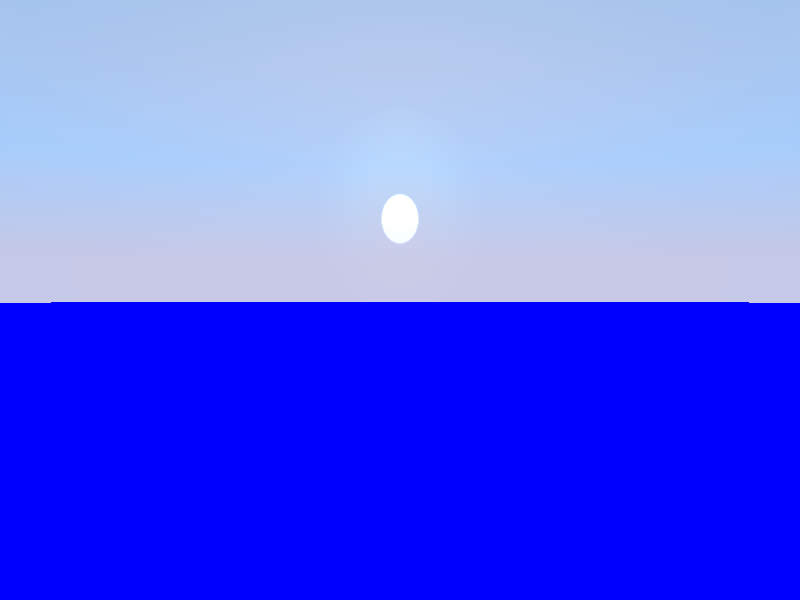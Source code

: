 #version 3.7;

        
global_settings {
    assumed_gamma 1.0
    max_trace_level 100
    ambient_light rgb <1, 1, 0.6>
}

//Files with predefined colors and textures
#include "colors.inc"

#local sun_angle = 5;
#local sun_distance = 200;

#local sun_height = sun_distance * tan(radians(sun_angle));
#local sun_radius = sun_distance * tan(0.01); // approx half a degree in radians

#declare Target = <0, sun_height, sun_distance>;
#declare Observer = <0, 0.020, 0>;
     
sky_sphere {

	pigment { wood color_map { // sun sky
		[0.05 color rgb <1.0, 1.0, 0.75> * 5] // this index is size of sun
		[0.055 color rgb <1,1,.9>] // this one starts the fade out edge of sun
		[0.15 color rgb <.8,.9,1>]
		[0.25 color rgb <.6,.7,.9>]
		[1.00 color rgb <.3,.6,.9>]
	} rotate <-sun_angle, 0, 0> } // places sun (raise or lower x for altitude, y for left/right)

	pigment {gradient y color_map { // horizon sky
		[-0.1 color rgbf <0.6, 0.6, 0.8, 0.1>]
		[0.05 color rgbf <0.6, 0.6, 0.80, 0.1>] // this index is size of sun
		[0.15 color rgbf <0.5, 0.7, 1.0, 0.33>]
		[0.25 color rgbf <.6,.7,.9,.5>]
		[1.00 color rgbf <.3,.6,.7,1>]
	} rotate <0.5, 0, 0> } // Rotates it so we still have light BELOW eye level
}     
     
light_source {
	<0, sun_distance * tan(radians(sun_angle)), sun_distance> color 1
}

                
#declare FlatEarth = plane {
	y, 0
}

# declare GlobeEarth = sphere {
	<0, 0, 0>, 6371
	translate <0, -6371, 0>
}	

object { GlobeEarth 
	texture {
		pigment { color Blue }
	finish { reflection { 0.8 } ambient 0.0 diffuse 0.0 }
	normal { bumps 0.1 turbulence 1 scale 0.002 }
	}
}


#declare SkyPigment = rgb <0.3, 0.6, 0.9>;
 
////////////////////////////////////////////////////////////

                                        
camera {
    location Observer + <0, 0, 0>
    look_at Target * <1, 0, 1>
    up <0, 9, 0>
    right <16, 0, 0>
    angle 60
}
 
//Set a background color
background { color SkyPigment }
